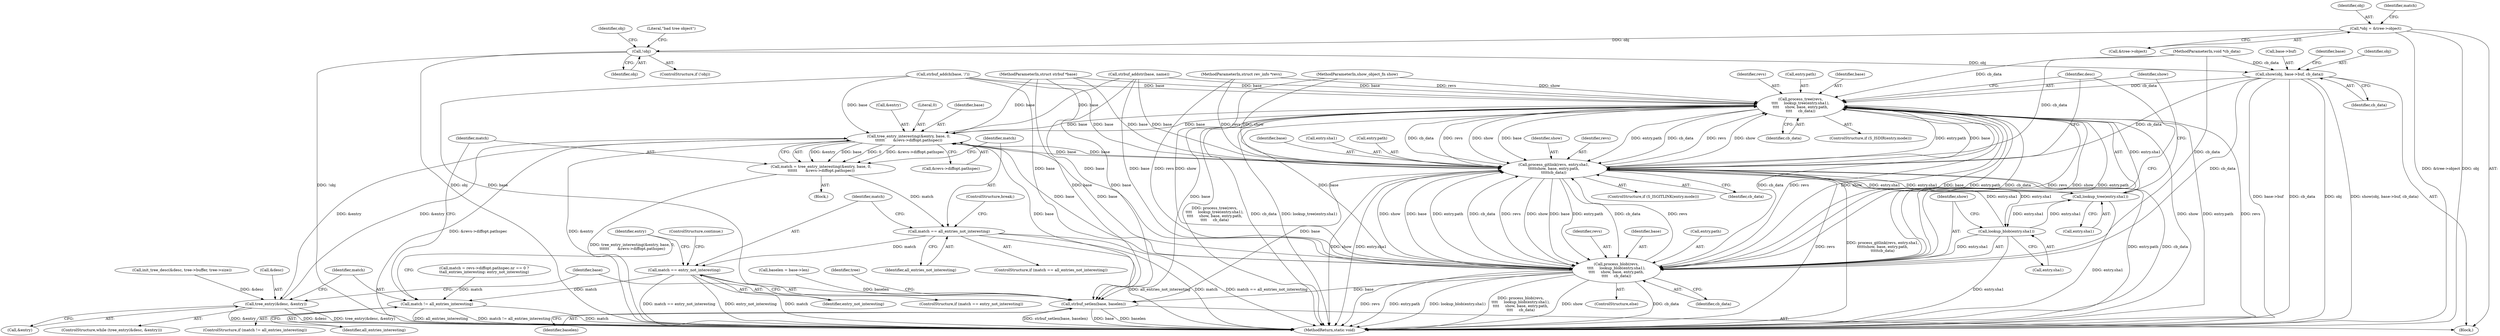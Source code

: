 digraph "0_git_de1e67d0703894cb6ea782e36abb63976ab07e60_4@pointer" {
"1000145" [label="(Call,!obj)"];
"1000109" [label="(Call,*obj = &tree->object)"];
"1000187" [label="(Call,show(obj, base->buf, cb_data))"];
"1000249" [label="(Call,process_tree(revs,\n\t\t\t\t     lookup_tree(entry.sha1),\n\t\t\t\t     show, base, entry.path,\n\t\t\t\t     cb_data))"];
"1000223" [label="(Call,tree_entry_interesting(&entry, base, 0,\n\t\t\t\t\t\t       &revs->diffopt.pathspec))"];
"1000210" [label="(Call,tree_entry(&desc, &entry))"];
"1000221" [label="(Call,match = tree_entry_interesting(&entry, base, 0,\n\t\t\t\t\t\t       &revs->diffopt.pathspec))"];
"1000235" [label="(Call,match == all_entries_not_interesting)"];
"1000240" [label="(Call,match == entry_not_interesting)"];
"1000217" [label="(Call,match != all_entries_interesting)"];
"1000267" [label="(Call,process_gitlink(revs, entry.sha1,\n\t\t\t\t\tshow, base, entry.path,\n\t\t\t\t\tcb_data))"];
"1000251" [label="(Call,lookup_tree(entry.sha1))"];
"1000281" [label="(Call,lookup_blob(entry.sha1))"];
"1000279" [label="(Call,process_blob(revs,\n\t\t\t\t     lookup_blob(entry.sha1),\n\t\t\t\t     show, base, entry.path,\n\t\t\t\t     cb_data))"];
"1000291" [label="(Call,strbuf_setlen(base, baselen))"];
"1000106" [label="(MethodParameterIn,void *cb_data)"];
"1000197" [label="(Call,strbuf_addch(base, '/'))"];
"1000281" [label="(Call,lookup_blob(entry.sha1))"];
"1000260" [label="(Identifier,cb_data)"];
"1000146" [label="(Identifier,obj)"];
"1000241" [label="(Identifier,match)"];
"1000292" [label="(Identifier,base)"];
"1000243" [label="(ControlStructure,continue;)"];
"1000219" [label="(Identifier,all_entries_interesting)"];
"1000273" [label="(Identifier,base)"];
"1000242" [label="(Identifier,entry_not_interesting)"];
"1000269" [label="(Call,entry.sha1)"];
"1000223" [label="(Call,tree_entry_interesting(&entry, base, 0,\n\t\t\t\t\t\t       &revs->diffopt.pathspec))"];
"1000280" [label="(Identifier,revs)"];
"1000237" [label="(Identifier,all_entries_not_interesting)"];
"1000195" [label="(Identifier,base)"];
"1000296" [label="(MethodReturn,static void)"];
"1000251" [label="(Call,lookup_tree(entry.sha1))"];
"1000235" [label="(Call,match == all_entries_not_interesting)"];
"1000290" [label="(Identifier,cb_data)"];
"1000227" [label="(Literal,0)"];
"1000200" [label="(Call,init_tree_desc(&desc, tree->buffer, tree->size))"];
"1000222" [label="(Identifier,match)"];
"1000274" [label="(Call,entry.path)"];
"1000152" [label="(Identifier,obj)"];
"1000144" [label="(ControlStructure,if (!obj))"];
"1000148" [label="(Literal,\"bad tree object\")"];
"1000111" [label="(Call,&tree->object)"];
"1000256" [label="(Identifier,base)"];
"1000101" [label="(MethodParameterIn,struct rev_info *revs)"];
"1000192" [label="(Identifier,cb_data)"];
"1000218" [label="(Identifier,match)"];
"1000118" [label="(Call,match = revs->diffopt.pathspec.nr == 0 ?\n\t\tall_entries_interesting: entry_not_interesting)"];
"1000187" [label="(Call,show(obj, base->buf, cb_data))"];
"1000293" [label="(Identifier,baselen)"];
"1000213" [label="(Call,&entry)"];
"1000107" [label="(Block,)"];
"1000249" [label="(Call,process_tree(revs,\n\t\t\t\t     lookup_tree(entry.sha1),\n\t\t\t\t     show, base, entry.path,\n\t\t\t\t     cb_data))"];
"1000252" [label="(Call,entry.sha1)"];
"1000262" [label="(ControlStructure,if (S_ISGITLINK(entry.mode)))"];
"1000286" [label="(Identifier,base)"];
"1000279" [label="(Call,process_blob(revs,\n\t\t\t\t     lookup_blob(entry.sha1),\n\t\t\t\t     show, base, entry.path,\n\t\t\t\t     cb_data))"];
"1000133" [label="(Call,baselen = base->len)"];
"1000224" [label="(Call,&entry)"];
"1000221" [label="(Call,match = tree_entry_interesting(&entry, base, 0,\n\t\t\t\t\t\t       &revs->diffopt.pathspec))"];
"1000209" [label="(ControlStructure,while (tree_entry(&desc, &entry)))"];
"1000103" [label="(MethodParameterIn,show_object_fn show)"];
"1000109" [label="(Call,*obj = &tree->object)"];
"1000226" [label="(Identifier,base)"];
"1000110" [label="(Identifier,obj)"];
"1000210" [label="(Call,tree_entry(&desc, &entry))"];
"1000287" [label="(Call,entry.path)"];
"1000244" [label="(ControlStructure,if (S_ISDIR(entry.mode)))"];
"1000278" [label="(ControlStructure,else)"];
"1000267" [label="(Call,process_gitlink(revs, entry.sha1,\n\t\t\t\t\tshow, base, entry.path,\n\t\t\t\t\tcb_data))"];
"1000236" [label="(Identifier,match)"];
"1000212" [label="(Identifier,desc)"];
"1000240" [label="(Call,match == entry_not_interesting)"];
"1000217" [label="(Call,match != all_entries_interesting)"];
"1000295" [label="(Identifier,tree)"];
"1000188" [label="(Identifier,obj)"];
"1000216" [label="(ControlStructure,if (match != all_entries_interesting))"];
"1000220" [label="(Block,)"];
"1000104" [label="(MethodParameterIn,struct strbuf *base)"];
"1000282" [label="(Call,entry.sha1)"];
"1000285" [label="(Identifier,show)"];
"1000228" [label="(Call,&revs->diffopt.pathspec)"];
"1000239" [label="(ControlStructure,if (match == entry_not_interesting))"];
"1000247" [label="(Identifier,entry)"];
"1000184" [label="(Call,strbuf_addstr(base, name))"];
"1000291" [label="(Call,strbuf_setlen(base, baselen))"];
"1000189" [label="(Call,base->buf)"];
"1000234" [label="(ControlStructure,if (match == all_entries_not_interesting))"];
"1000238" [label="(ControlStructure,break;)"];
"1000255" [label="(Identifier,show)"];
"1000250" [label="(Identifier,revs)"];
"1000277" [label="(Identifier,cb_data)"];
"1000272" [label="(Identifier,show)"];
"1000257" [label="(Call,entry.path)"];
"1000119" [label="(Identifier,match)"];
"1000211" [label="(Call,&desc)"];
"1000268" [label="(Identifier,revs)"];
"1000145" [label="(Call,!obj)"];
"1000145" -> "1000144"  [label="AST: "];
"1000145" -> "1000146"  [label="CFG: "];
"1000146" -> "1000145"  [label="AST: "];
"1000148" -> "1000145"  [label="CFG: "];
"1000152" -> "1000145"  [label="CFG: "];
"1000145" -> "1000296"  [label="DDG: !obj"];
"1000145" -> "1000296"  [label="DDG: obj"];
"1000109" -> "1000145"  [label="DDG: obj"];
"1000145" -> "1000187"  [label="DDG: obj"];
"1000109" -> "1000107"  [label="AST: "];
"1000109" -> "1000111"  [label="CFG: "];
"1000110" -> "1000109"  [label="AST: "];
"1000111" -> "1000109"  [label="AST: "];
"1000119" -> "1000109"  [label="CFG: "];
"1000109" -> "1000296"  [label="DDG: obj"];
"1000109" -> "1000296"  [label="DDG: &tree->object"];
"1000187" -> "1000107"  [label="AST: "];
"1000187" -> "1000192"  [label="CFG: "];
"1000188" -> "1000187"  [label="AST: "];
"1000189" -> "1000187"  [label="AST: "];
"1000192" -> "1000187"  [label="AST: "];
"1000195" -> "1000187"  [label="CFG: "];
"1000187" -> "1000296"  [label="DDG: obj"];
"1000187" -> "1000296"  [label="DDG: show(obj, base->buf, cb_data)"];
"1000187" -> "1000296"  [label="DDG: base->buf"];
"1000187" -> "1000296"  [label="DDG: cb_data"];
"1000106" -> "1000187"  [label="DDG: cb_data"];
"1000187" -> "1000249"  [label="DDG: cb_data"];
"1000187" -> "1000267"  [label="DDG: cb_data"];
"1000187" -> "1000279"  [label="DDG: cb_data"];
"1000249" -> "1000244"  [label="AST: "];
"1000249" -> "1000260"  [label="CFG: "];
"1000250" -> "1000249"  [label="AST: "];
"1000251" -> "1000249"  [label="AST: "];
"1000255" -> "1000249"  [label="AST: "];
"1000256" -> "1000249"  [label="AST: "];
"1000257" -> "1000249"  [label="AST: "];
"1000260" -> "1000249"  [label="AST: "];
"1000212" -> "1000249"  [label="CFG: "];
"1000249" -> "1000296"  [label="DDG: cb_data"];
"1000249" -> "1000296"  [label="DDG: lookup_tree(entry.sha1)"];
"1000249" -> "1000296"  [label="DDG: show"];
"1000249" -> "1000296"  [label="DDG: entry.path"];
"1000249" -> "1000296"  [label="DDG: revs"];
"1000249" -> "1000296"  [label="DDG: process_tree(revs,\n\t\t\t\t     lookup_tree(entry.sha1),\n\t\t\t\t     show, base, entry.path,\n\t\t\t\t     cb_data)"];
"1000249" -> "1000223"  [label="DDG: base"];
"1000279" -> "1000249"  [label="DDG: revs"];
"1000279" -> "1000249"  [label="DDG: show"];
"1000279" -> "1000249"  [label="DDG: entry.path"];
"1000279" -> "1000249"  [label="DDG: base"];
"1000279" -> "1000249"  [label="DDG: cb_data"];
"1000267" -> "1000249"  [label="DDG: revs"];
"1000267" -> "1000249"  [label="DDG: show"];
"1000267" -> "1000249"  [label="DDG: entry.path"];
"1000267" -> "1000249"  [label="DDG: base"];
"1000267" -> "1000249"  [label="DDG: cb_data"];
"1000101" -> "1000249"  [label="DDG: revs"];
"1000103" -> "1000249"  [label="DDG: show"];
"1000184" -> "1000249"  [label="DDG: base"];
"1000223" -> "1000249"  [label="DDG: base"];
"1000197" -> "1000249"  [label="DDG: base"];
"1000104" -> "1000249"  [label="DDG: base"];
"1000251" -> "1000249"  [label="DDG: entry.sha1"];
"1000106" -> "1000249"  [label="DDG: cb_data"];
"1000249" -> "1000267"  [label="DDG: revs"];
"1000249" -> "1000267"  [label="DDG: show"];
"1000249" -> "1000267"  [label="DDG: base"];
"1000249" -> "1000267"  [label="DDG: entry.path"];
"1000249" -> "1000267"  [label="DDG: cb_data"];
"1000249" -> "1000279"  [label="DDG: revs"];
"1000249" -> "1000279"  [label="DDG: show"];
"1000249" -> "1000279"  [label="DDG: base"];
"1000249" -> "1000279"  [label="DDG: entry.path"];
"1000249" -> "1000279"  [label="DDG: cb_data"];
"1000249" -> "1000291"  [label="DDG: base"];
"1000223" -> "1000221"  [label="AST: "];
"1000223" -> "1000228"  [label="CFG: "];
"1000224" -> "1000223"  [label="AST: "];
"1000226" -> "1000223"  [label="AST: "];
"1000227" -> "1000223"  [label="AST: "];
"1000228" -> "1000223"  [label="AST: "];
"1000221" -> "1000223"  [label="CFG: "];
"1000223" -> "1000296"  [label="DDG: &revs->diffopt.pathspec"];
"1000223" -> "1000296"  [label="DDG: &entry"];
"1000223" -> "1000210"  [label="DDG: &entry"];
"1000223" -> "1000221"  [label="DDG: &entry"];
"1000223" -> "1000221"  [label="DDG: base"];
"1000223" -> "1000221"  [label="DDG: 0"];
"1000223" -> "1000221"  [label="DDG: &revs->diffopt.pathspec"];
"1000210" -> "1000223"  [label="DDG: &entry"];
"1000279" -> "1000223"  [label="DDG: base"];
"1000184" -> "1000223"  [label="DDG: base"];
"1000267" -> "1000223"  [label="DDG: base"];
"1000197" -> "1000223"  [label="DDG: base"];
"1000104" -> "1000223"  [label="DDG: base"];
"1000223" -> "1000267"  [label="DDG: base"];
"1000223" -> "1000279"  [label="DDG: base"];
"1000223" -> "1000291"  [label="DDG: base"];
"1000210" -> "1000209"  [label="AST: "];
"1000210" -> "1000213"  [label="CFG: "];
"1000211" -> "1000210"  [label="AST: "];
"1000213" -> "1000210"  [label="AST: "];
"1000218" -> "1000210"  [label="CFG: "];
"1000292" -> "1000210"  [label="CFG: "];
"1000210" -> "1000296"  [label="DDG: tree_entry(&desc, &entry)"];
"1000210" -> "1000296"  [label="DDG: &entry"];
"1000210" -> "1000296"  [label="DDG: &desc"];
"1000200" -> "1000210"  [label="DDG: &desc"];
"1000221" -> "1000220"  [label="AST: "];
"1000222" -> "1000221"  [label="AST: "];
"1000236" -> "1000221"  [label="CFG: "];
"1000221" -> "1000296"  [label="DDG: tree_entry_interesting(&entry, base, 0,\n\t\t\t\t\t\t       &revs->diffopt.pathspec)"];
"1000221" -> "1000235"  [label="DDG: match"];
"1000235" -> "1000234"  [label="AST: "];
"1000235" -> "1000237"  [label="CFG: "];
"1000236" -> "1000235"  [label="AST: "];
"1000237" -> "1000235"  [label="AST: "];
"1000238" -> "1000235"  [label="CFG: "];
"1000241" -> "1000235"  [label="CFG: "];
"1000235" -> "1000296"  [label="DDG: all_entries_not_interesting"];
"1000235" -> "1000296"  [label="DDG: match"];
"1000235" -> "1000296"  [label="DDG: match == all_entries_not_interesting"];
"1000235" -> "1000240"  [label="DDG: match"];
"1000240" -> "1000239"  [label="AST: "];
"1000240" -> "1000242"  [label="CFG: "];
"1000241" -> "1000240"  [label="AST: "];
"1000242" -> "1000240"  [label="AST: "];
"1000243" -> "1000240"  [label="CFG: "];
"1000247" -> "1000240"  [label="CFG: "];
"1000240" -> "1000296"  [label="DDG: match == entry_not_interesting"];
"1000240" -> "1000296"  [label="DDG: entry_not_interesting"];
"1000240" -> "1000296"  [label="DDG: match"];
"1000240" -> "1000217"  [label="DDG: match"];
"1000217" -> "1000216"  [label="AST: "];
"1000217" -> "1000219"  [label="CFG: "];
"1000218" -> "1000217"  [label="AST: "];
"1000219" -> "1000217"  [label="AST: "];
"1000222" -> "1000217"  [label="CFG: "];
"1000247" -> "1000217"  [label="CFG: "];
"1000217" -> "1000296"  [label="DDG: all_entries_interesting"];
"1000217" -> "1000296"  [label="DDG: match != all_entries_interesting"];
"1000217" -> "1000296"  [label="DDG: match"];
"1000118" -> "1000217"  [label="DDG: match"];
"1000267" -> "1000262"  [label="AST: "];
"1000267" -> "1000277"  [label="CFG: "];
"1000268" -> "1000267"  [label="AST: "];
"1000269" -> "1000267"  [label="AST: "];
"1000272" -> "1000267"  [label="AST: "];
"1000273" -> "1000267"  [label="AST: "];
"1000274" -> "1000267"  [label="AST: "];
"1000277" -> "1000267"  [label="AST: "];
"1000212" -> "1000267"  [label="CFG: "];
"1000267" -> "1000296"  [label="DDG: entry.sha1"];
"1000267" -> "1000296"  [label="DDG: revs"];
"1000267" -> "1000296"  [label="DDG: process_gitlink(revs, entry.sha1,\n\t\t\t\t\tshow, base, entry.path,\n\t\t\t\t\tcb_data)"];
"1000267" -> "1000296"  [label="DDG: entry.path"];
"1000267" -> "1000296"  [label="DDG: cb_data"];
"1000267" -> "1000296"  [label="DDG: show"];
"1000267" -> "1000251"  [label="DDG: entry.sha1"];
"1000279" -> "1000267"  [label="DDG: revs"];
"1000279" -> "1000267"  [label="DDG: show"];
"1000279" -> "1000267"  [label="DDG: base"];
"1000279" -> "1000267"  [label="DDG: entry.path"];
"1000279" -> "1000267"  [label="DDG: cb_data"];
"1000101" -> "1000267"  [label="DDG: revs"];
"1000281" -> "1000267"  [label="DDG: entry.sha1"];
"1000251" -> "1000267"  [label="DDG: entry.sha1"];
"1000103" -> "1000267"  [label="DDG: show"];
"1000184" -> "1000267"  [label="DDG: base"];
"1000197" -> "1000267"  [label="DDG: base"];
"1000104" -> "1000267"  [label="DDG: base"];
"1000106" -> "1000267"  [label="DDG: cb_data"];
"1000267" -> "1000279"  [label="DDG: revs"];
"1000267" -> "1000279"  [label="DDG: show"];
"1000267" -> "1000279"  [label="DDG: base"];
"1000267" -> "1000279"  [label="DDG: entry.path"];
"1000267" -> "1000279"  [label="DDG: cb_data"];
"1000267" -> "1000281"  [label="DDG: entry.sha1"];
"1000267" -> "1000291"  [label="DDG: base"];
"1000251" -> "1000252"  [label="CFG: "];
"1000252" -> "1000251"  [label="AST: "];
"1000255" -> "1000251"  [label="CFG: "];
"1000251" -> "1000296"  [label="DDG: entry.sha1"];
"1000281" -> "1000251"  [label="DDG: entry.sha1"];
"1000251" -> "1000281"  [label="DDG: entry.sha1"];
"1000281" -> "1000279"  [label="AST: "];
"1000281" -> "1000282"  [label="CFG: "];
"1000282" -> "1000281"  [label="AST: "];
"1000285" -> "1000281"  [label="CFG: "];
"1000281" -> "1000296"  [label="DDG: entry.sha1"];
"1000281" -> "1000279"  [label="DDG: entry.sha1"];
"1000279" -> "1000278"  [label="AST: "];
"1000279" -> "1000290"  [label="CFG: "];
"1000280" -> "1000279"  [label="AST: "];
"1000285" -> "1000279"  [label="AST: "];
"1000286" -> "1000279"  [label="AST: "];
"1000287" -> "1000279"  [label="AST: "];
"1000290" -> "1000279"  [label="AST: "];
"1000212" -> "1000279"  [label="CFG: "];
"1000279" -> "1000296"  [label="DDG: show"];
"1000279" -> "1000296"  [label="DDG: cb_data"];
"1000279" -> "1000296"  [label="DDG: revs"];
"1000279" -> "1000296"  [label="DDG: entry.path"];
"1000279" -> "1000296"  [label="DDG: lookup_blob(entry.sha1)"];
"1000279" -> "1000296"  [label="DDG: process_blob(revs,\n\t\t\t\t     lookup_blob(entry.sha1),\n\t\t\t\t     show, base, entry.path,\n\t\t\t\t     cb_data)"];
"1000101" -> "1000279"  [label="DDG: revs"];
"1000103" -> "1000279"  [label="DDG: show"];
"1000184" -> "1000279"  [label="DDG: base"];
"1000197" -> "1000279"  [label="DDG: base"];
"1000104" -> "1000279"  [label="DDG: base"];
"1000106" -> "1000279"  [label="DDG: cb_data"];
"1000279" -> "1000291"  [label="DDG: base"];
"1000291" -> "1000107"  [label="AST: "];
"1000291" -> "1000293"  [label="CFG: "];
"1000292" -> "1000291"  [label="AST: "];
"1000293" -> "1000291"  [label="AST: "];
"1000295" -> "1000291"  [label="CFG: "];
"1000291" -> "1000296"  [label="DDG: strbuf_setlen(base, baselen)"];
"1000291" -> "1000296"  [label="DDG: base"];
"1000291" -> "1000296"  [label="DDG: baselen"];
"1000184" -> "1000291"  [label="DDG: base"];
"1000197" -> "1000291"  [label="DDG: base"];
"1000104" -> "1000291"  [label="DDG: base"];
"1000133" -> "1000291"  [label="DDG: baselen"];
}
